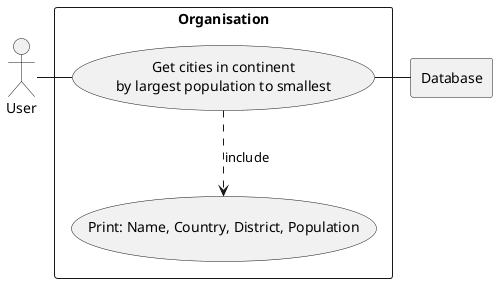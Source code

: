 @startuml



rectangle Database

rectangle "Organisation" {
    usecase UC1 as "Get cities in continent
    by largest population to smallest"

    usecase UCa as "Print: Name, Country, District, Population"
}
    User - UC1
    UC1 ..> UCa : include
    UC1 - Database


@enduml